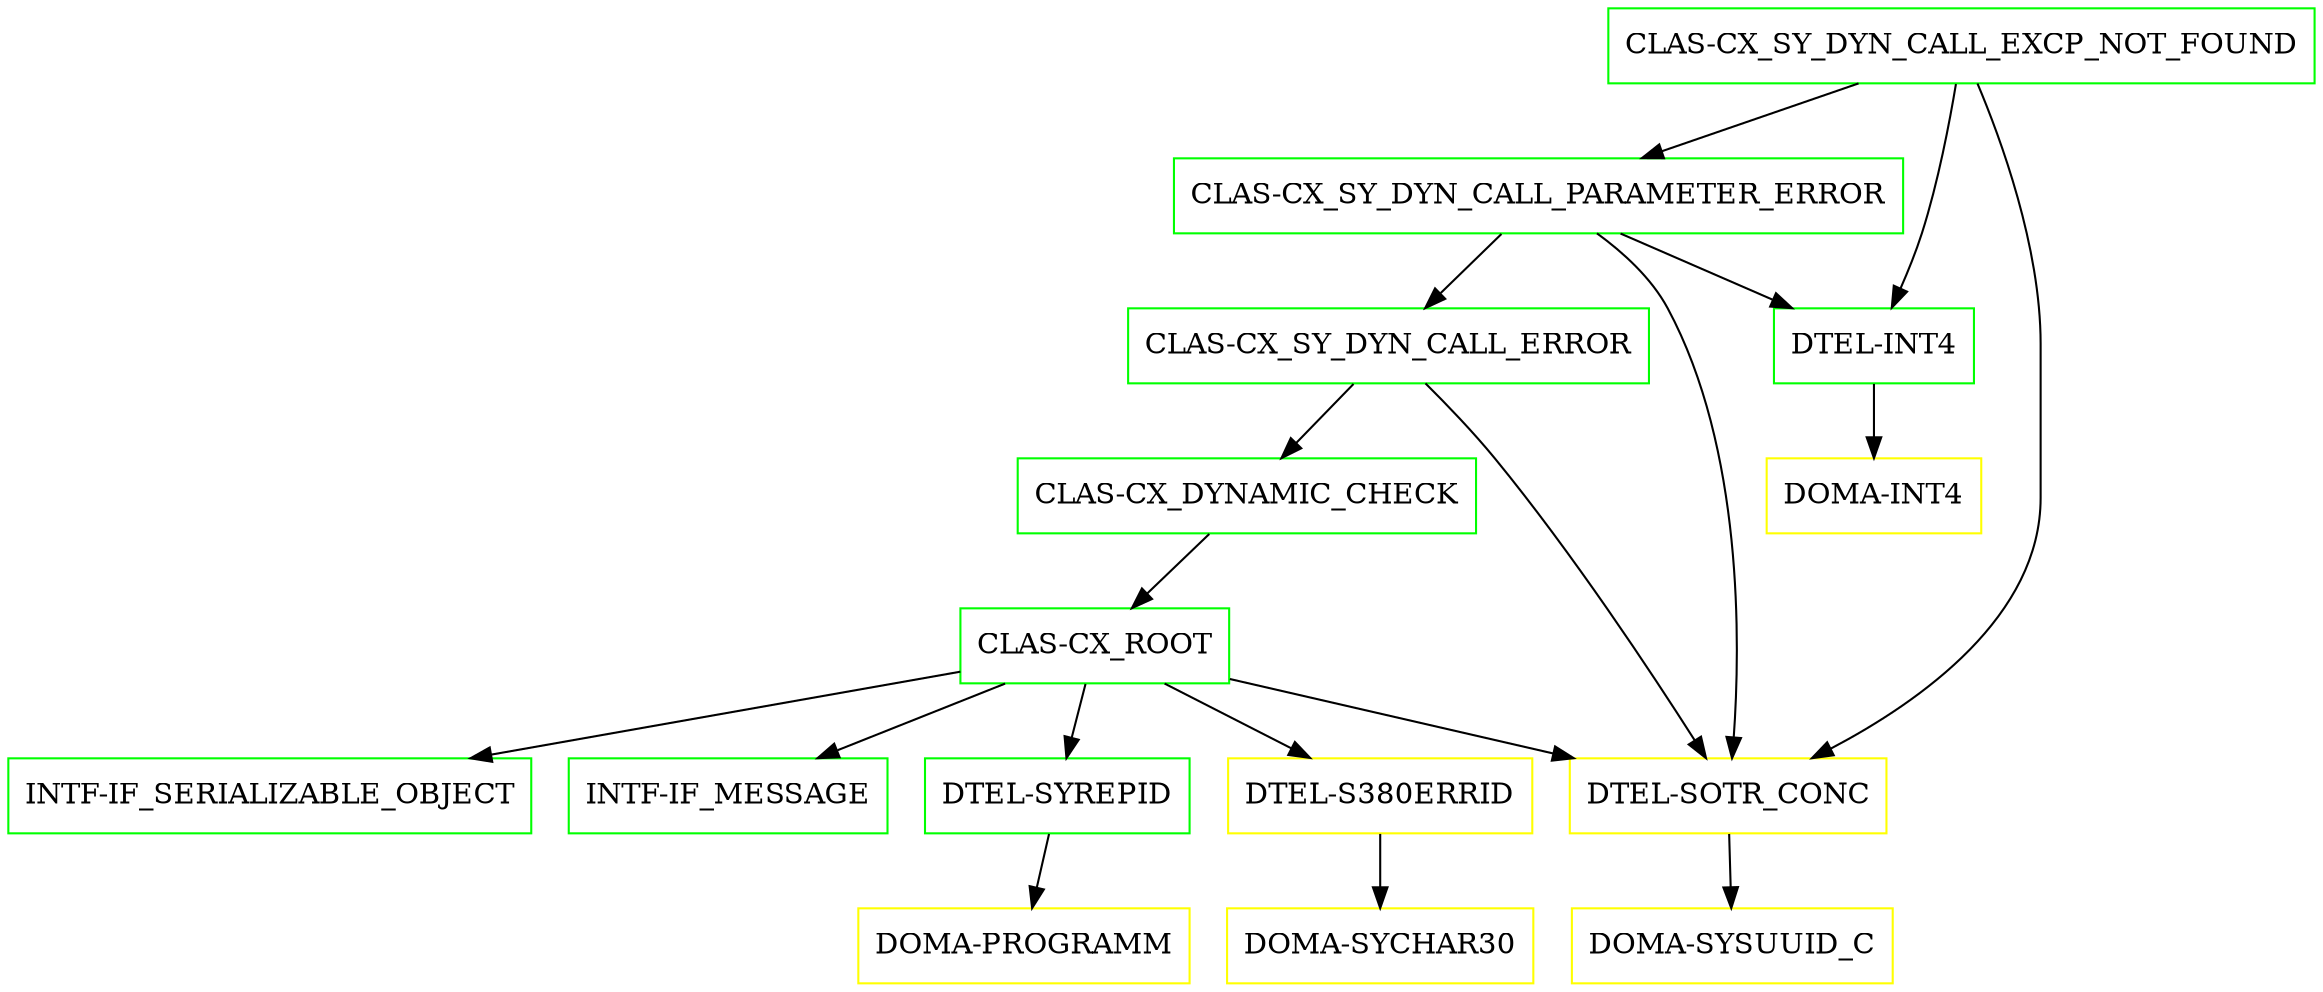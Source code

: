 digraph G {
  "CLAS-CX_SY_DYN_CALL_EXCP_NOT_FOUND" [shape=box,color=green];
  "CLAS-CX_SY_DYN_CALL_PARAMETER_ERROR" [shape=box,color=green,URL="./CLAS_CX_SY_DYN_CALL_PARAMETER_ERROR.html"];
  "CLAS-CX_SY_DYN_CALL_ERROR" [shape=box,color=green,URL="./CLAS_CX_SY_DYN_CALL_ERROR.html"];
  "CLAS-CX_DYNAMIC_CHECK" [shape=box,color=green,URL="./CLAS_CX_DYNAMIC_CHECK.html"];
  "CLAS-CX_ROOT" [shape=box,color=green,URL="./CLAS_CX_ROOT.html"];
  "INTF-IF_SERIALIZABLE_OBJECT" [shape=box,color=green,URL="./INTF_IF_SERIALIZABLE_OBJECT.html"];
  "INTF-IF_MESSAGE" [shape=box,color=green,URL="./INTF_IF_MESSAGE.html"];
  "DTEL-SYREPID" [shape=box,color=green,URL="./DTEL_SYREPID.html"];
  "DOMA-PROGRAMM" [shape=box,color=yellow,URL="./DOMA_PROGRAMM.html"];
  "DTEL-S380ERRID" [shape=box,color=yellow,URL="./DTEL_S380ERRID.html"];
  "DOMA-SYCHAR30" [shape=box,color=yellow,URL="./DOMA_SYCHAR30.html"];
  "DTEL-SOTR_CONC" [shape=box,color=yellow,URL="./DTEL_SOTR_CONC.html"];
  "DOMA-SYSUUID_C" [shape=box,color=yellow,URL="./DOMA_SYSUUID_C.html"];
  "DTEL-INT4" [shape=box,color=green,URL="./DTEL_INT4.html"];
  "DOMA-INT4" [shape=box,color=yellow,URL="./DOMA_INT4.html"];
  "CLAS-CX_SY_DYN_CALL_EXCP_NOT_FOUND" -> "DTEL-SOTR_CONC";
  "CLAS-CX_SY_DYN_CALL_EXCP_NOT_FOUND" -> "DTEL-INT4";
  "CLAS-CX_SY_DYN_CALL_EXCP_NOT_FOUND" -> "CLAS-CX_SY_DYN_CALL_PARAMETER_ERROR";
  "CLAS-CX_SY_DYN_CALL_PARAMETER_ERROR" -> "DTEL-SOTR_CONC";
  "CLAS-CX_SY_DYN_CALL_PARAMETER_ERROR" -> "DTEL-INT4";
  "CLAS-CX_SY_DYN_CALL_PARAMETER_ERROR" -> "CLAS-CX_SY_DYN_CALL_ERROR";
  "CLAS-CX_SY_DYN_CALL_ERROR" -> "DTEL-SOTR_CONC";
  "CLAS-CX_SY_DYN_CALL_ERROR" -> "CLAS-CX_DYNAMIC_CHECK";
  "CLAS-CX_DYNAMIC_CHECK" -> "CLAS-CX_ROOT";
  "CLAS-CX_ROOT" -> "DTEL-SOTR_CONC";
  "CLAS-CX_ROOT" -> "DTEL-S380ERRID";
  "CLAS-CX_ROOT" -> "DTEL-SYREPID";
  "CLAS-CX_ROOT" -> "INTF-IF_MESSAGE";
  "CLAS-CX_ROOT" -> "INTF-IF_SERIALIZABLE_OBJECT";
  "DTEL-SYREPID" -> "DOMA-PROGRAMM";
  "DTEL-S380ERRID" -> "DOMA-SYCHAR30";
  "DTEL-SOTR_CONC" -> "DOMA-SYSUUID_C";
  "DTEL-INT4" -> "DOMA-INT4";
}
